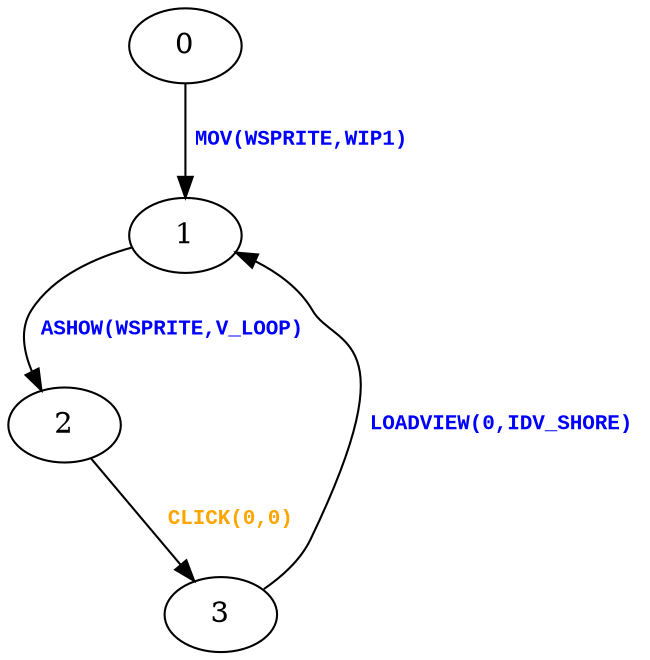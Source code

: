 digraph {
 node [shape=oval];
"0" -> "1"[fontcolor=blue, label=< <table border="0"><tr><td><font face="Courier New" point-size="10"><b>MOV(WSPRITE,WIP1)<br align="left"/></b></font></td></tr>
</table>>];
"1" -> "2"[fontcolor=blue, label=< <table border="0"><tr><td><font face="Courier New" point-size="10"><b>ASHOW(WSPRITE,V_LOOP)<br align="left"/></b></font></td></tr>
</table>>];
"2" -> "3"[fontcolor=orange, label=< <table border="0"><tr><td><font face="Courier New" point-size="10"><b>CLICK(0,0)<br align="left"/></b></font></td></tr>
</table>>];
"3" -> "1"[fontcolor=blue, label=< <table border="0"><tr><td><font face="Courier New" point-size="10"><b>LOADVIEW(0,IDV_SHORE)<br align="left"/></b></font></td></tr>
</table>>];
}
